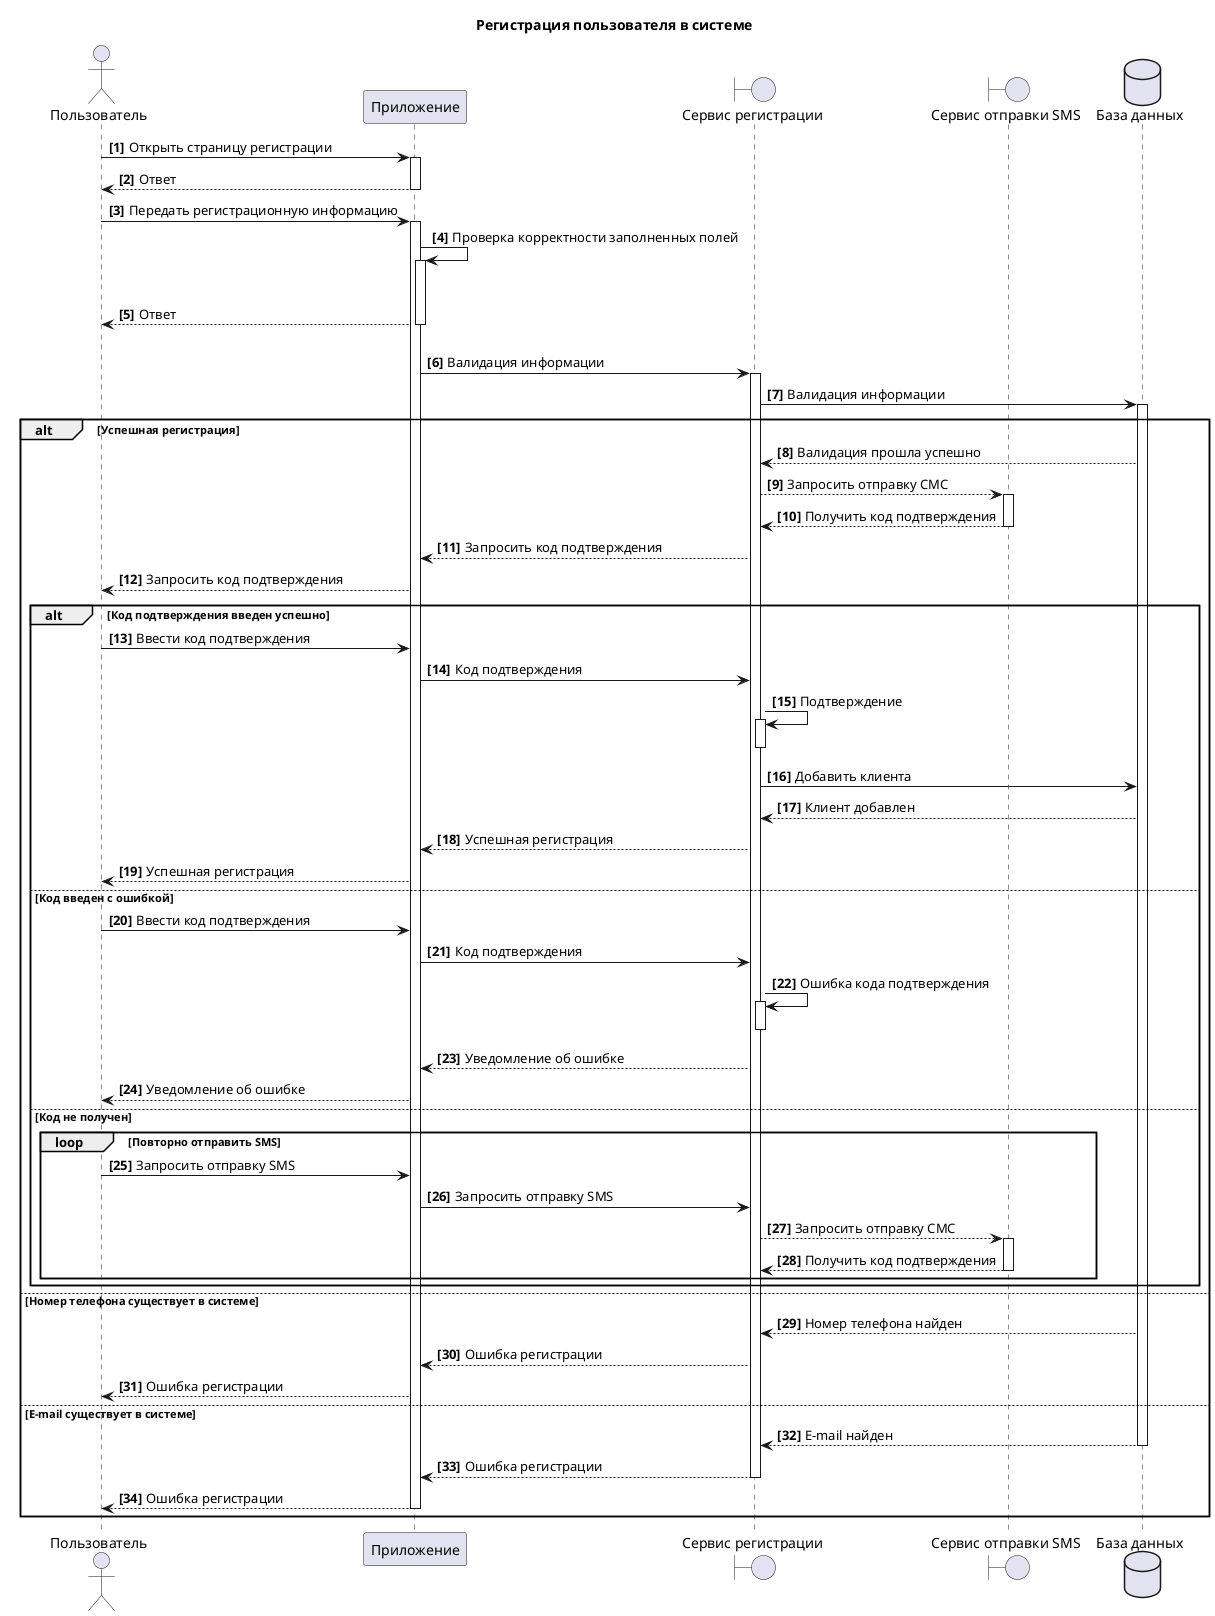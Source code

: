 @startuml
title Регистрация пользователя в системе
actor "Пользователь" as U 
participant  "Приложение" as A 
boundary "Сервис регистрации" as S
boundary "Сервис отправки SMS" as SMS
dataBase "База данных" as DB 
autonumber "<b>[0]"  

U->A++: Открыть страницу регистрации
return Ответ
U->A++: Передать регистрационную информацию
A->A++: Проверка корректности заполненных полей
alt Информация заполнена не корректно
A-->U:Ответ
else  Информация заполнена корректно
A--
A->S++: Валидация информации
S->DB++: Валидация информации
alt Успешная регистрация
DB-->S: Валидация прошла успешно
S-->SMS++: Запросить отправку СМС
return Получить код подтверждения
S-->A: Запросить код подтверждения
A-->U: Запросить код подтверждения

alt Код подтверждения введен успешно
U->A: Ввести код подтверждения
A->S: Код подтверждения
S->S++: Подтверждение
S--
S->DB: Добавить клиента
DB-->S: Клиент добавлен
S-->A: Успешная регистрация
A-->U: Успешная регистрация
else Код введен с ошибкой
U->A: Ввести код подтверждения
A->S: Код подтверждения
S->S++: Ошибка кода подтверждения
S--
S-->A: Уведомление об ошибке
A-->U: Уведомление об ошибке
else Код не получен
loop Повторно отправить SMS
U->A: Запросить отправку SMS
A->S: Запросить отправку SMS
S-->SMS++: Запросить отправку СМС
return Получить код подтверждения
end
end
else Номер телефона существует в системе
DB-->S: Номер телефона найден
S-->A: Ошибка регистрации
A-->U: Ошибка регистрации
else E-mail существует в системе
return E-mail найден
return Ошибка регистрации
return Ошибка регистрации
end
@enduml

